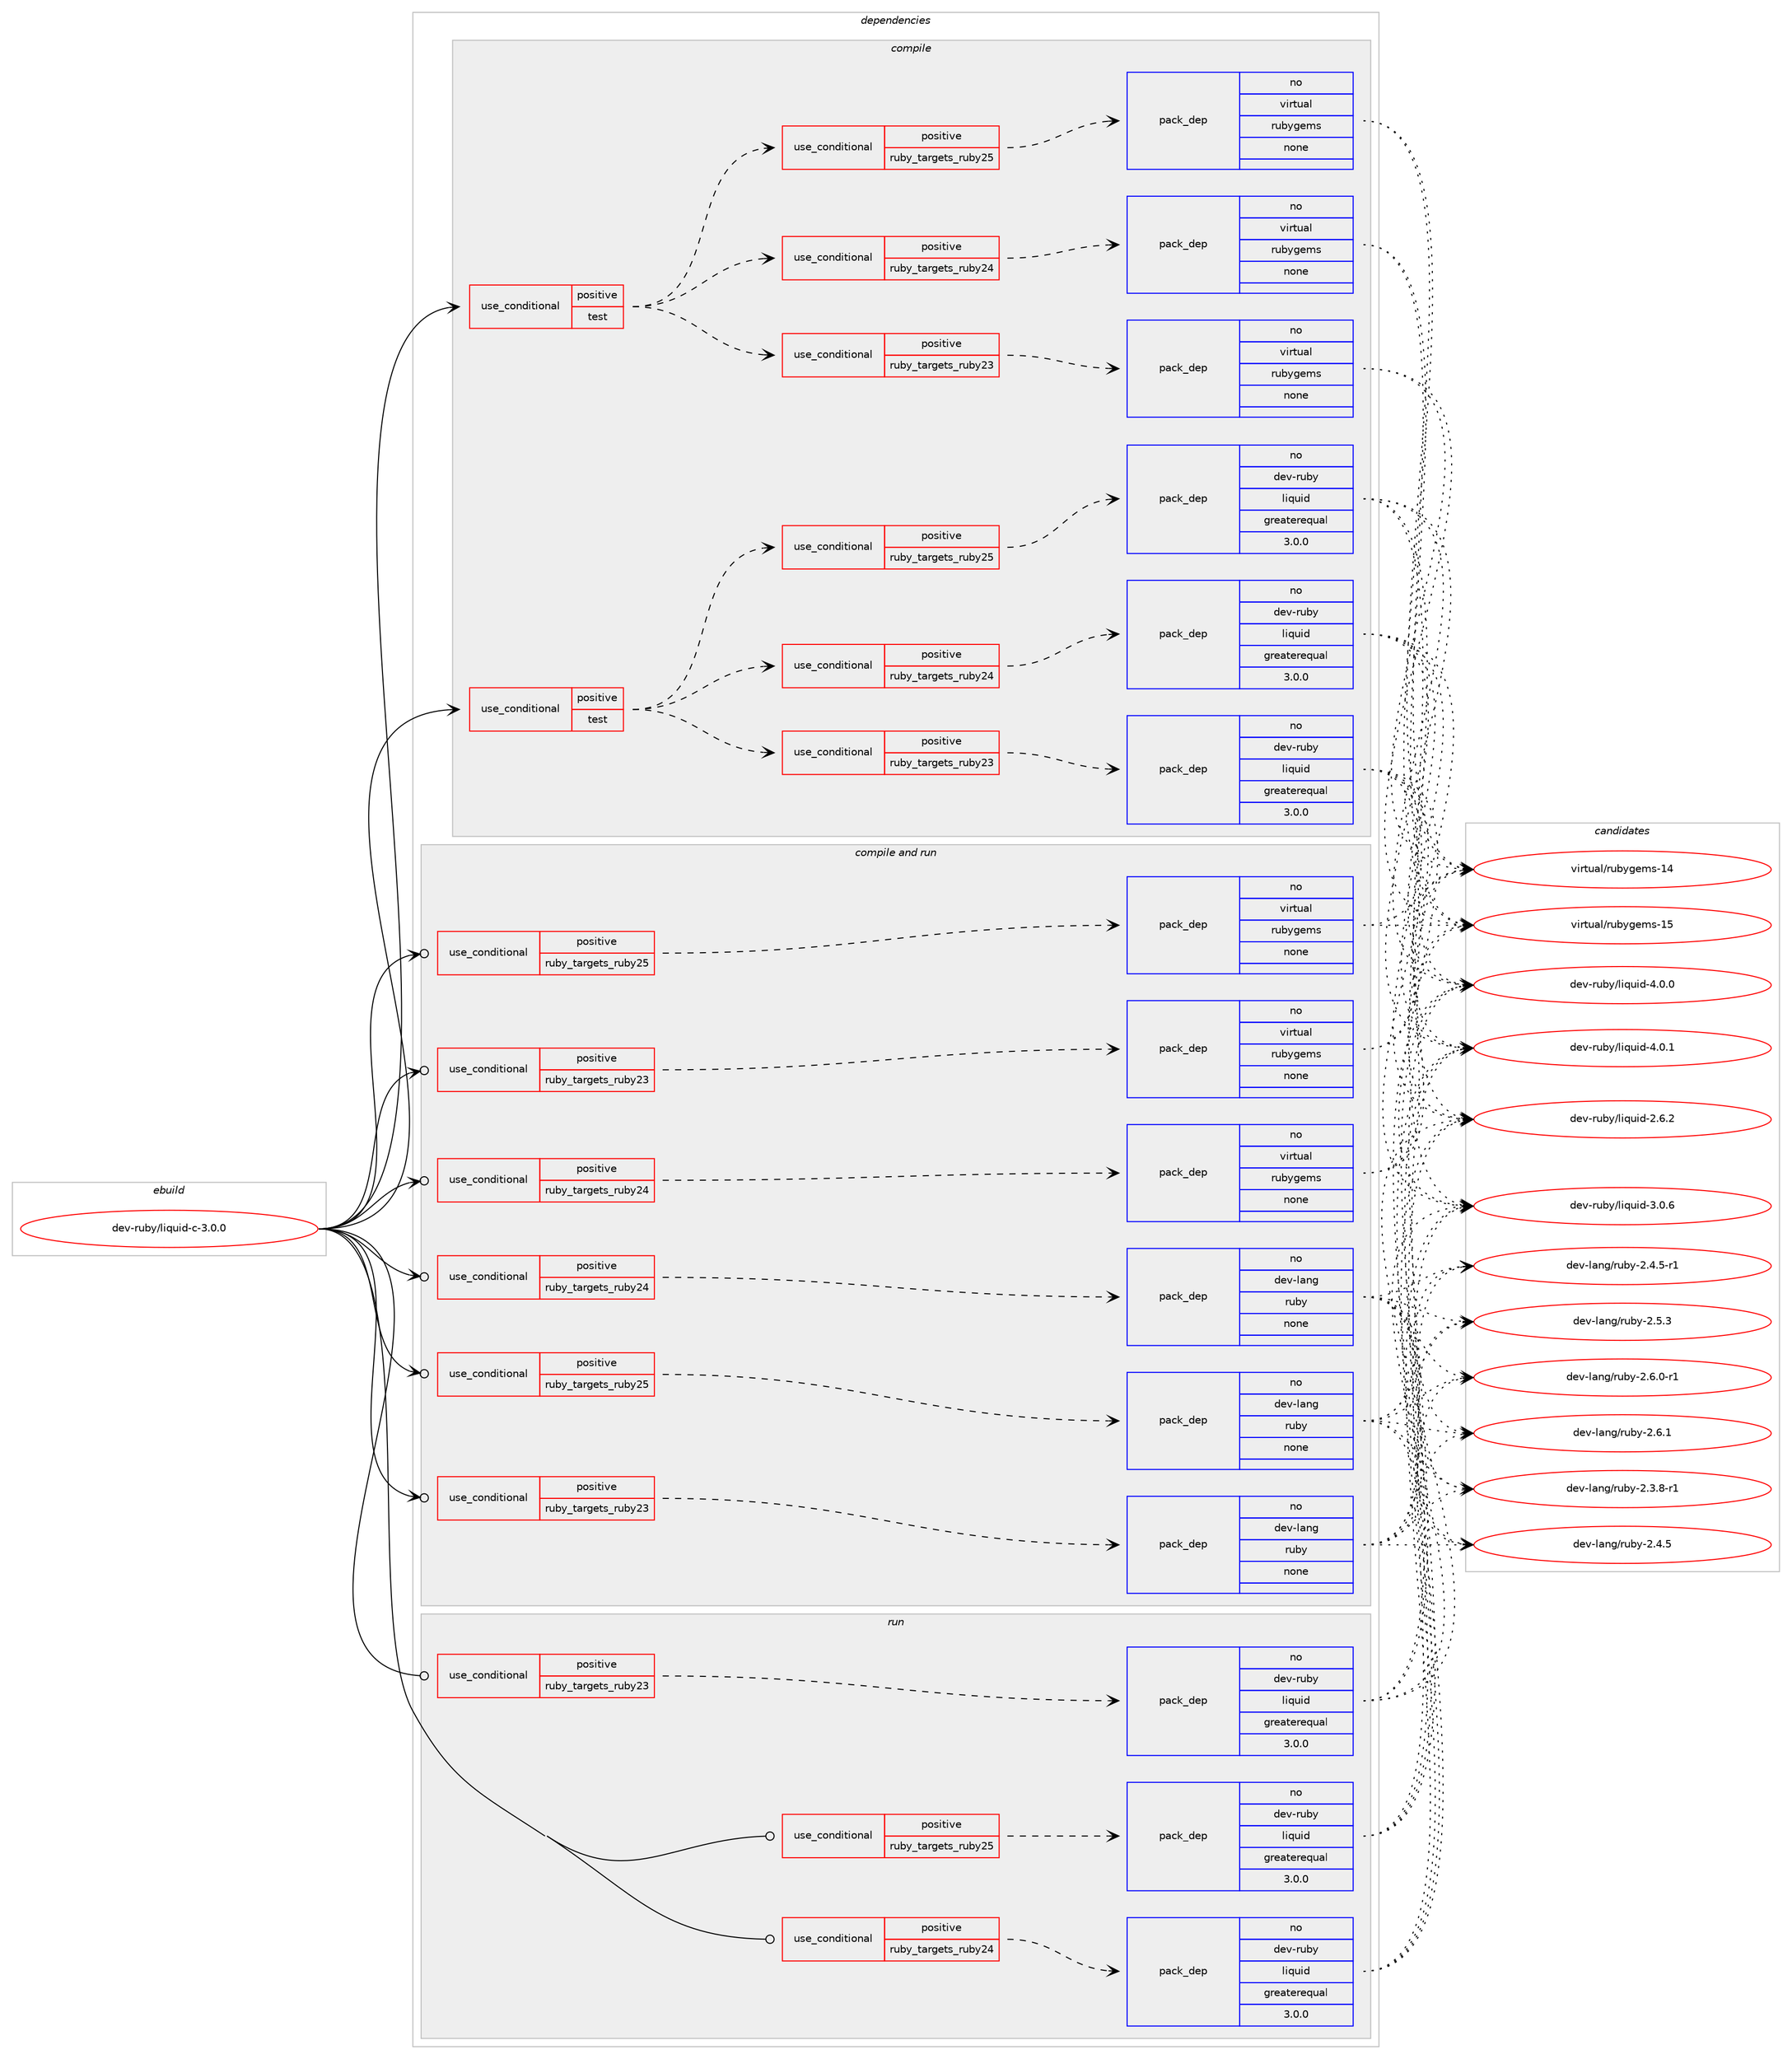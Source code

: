 digraph prolog {

# *************
# Graph options
# *************

newrank=true;
concentrate=true;
compound=true;
graph [rankdir=LR,fontname=Helvetica,fontsize=10,ranksep=1.5];#, ranksep=2.5, nodesep=0.2];
edge  [arrowhead=vee];
node  [fontname=Helvetica,fontsize=10];

# **********
# The ebuild
# **********

subgraph cluster_leftcol {
color=gray;
rank=same;
label=<<i>ebuild</i>>;
id [label="dev-ruby/liquid-c-3.0.0", color=red, width=4, href="../dev-ruby/liquid-c-3.0.0.svg"];
}

# ****************
# The dependencies
# ****************

subgraph cluster_midcol {
color=gray;
label=<<i>dependencies</i>>;
subgraph cluster_compile {
fillcolor="#eeeeee";
style=filled;
label=<<i>compile</i>>;
subgraph cond404155 {
dependency1501741 [label=<<TABLE BORDER="0" CELLBORDER="1" CELLSPACING="0" CELLPADDING="4"><TR><TD ROWSPAN="3" CELLPADDING="10">use_conditional</TD></TR><TR><TD>positive</TD></TR><TR><TD>test</TD></TR></TABLE>>, shape=none, color=red];
subgraph cond404156 {
dependency1501742 [label=<<TABLE BORDER="0" CELLBORDER="1" CELLSPACING="0" CELLPADDING="4"><TR><TD ROWSPAN="3" CELLPADDING="10">use_conditional</TD></TR><TR><TD>positive</TD></TR><TR><TD>ruby_targets_ruby23</TD></TR></TABLE>>, shape=none, color=red];
subgraph pack1074125 {
dependency1501743 [label=<<TABLE BORDER="0" CELLBORDER="1" CELLSPACING="0" CELLPADDING="4" WIDTH="220"><TR><TD ROWSPAN="6" CELLPADDING="30">pack_dep</TD></TR><TR><TD WIDTH="110">no</TD></TR><TR><TD>dev-ruby</TD></TR><TR><TD>liquid</TD></TR><TR><TD>greaterequal</TD></TR><TR><TD>3.0.0</TD></TR></TABLE>>, shape=none, color=blue];
}
dependency1501742:e -> dependency1501743:w [weight=20,style="dashed",arrowhead="vee"];
}
dependency1501741:e -> dependency1501742:w [weight=20,style="dashed",arrowhead="vee"];
subgraph cond404157 {
dependency1501744 [label=<<TABLE BORDER="0" CELLBORDER="1" CELLSPACING="0" CELLPADDING="4"><TR><TD ROWSPAN="3" CELLPADDING="10">use_conditional</TD></TR><TR><TD>positive</TD></TR><TR><TD>ruby_targets_ruby24</TD></TR></TABLE>>, shape=none, color=red];
subgraph pack1074126 {
dependency1501745 [label=<<TABLE BORDER="0" CELLBORDER="1" CELLSPACING="0" CELLPADDING="4" WIDTH="220"><TR><TD ROWSPAN="6" CELLPADDING="30">pack_dep</TD></TR><TR><TD WIDTH="110">no</TD></TR><TR><TD>dev-ruby</TD></TR><TR><TD>liquid</TD></TR><TR><TD>greaterequal</TD></TR><TR><TD>3.0.0</TD></TR></TABLE>>, shape=none, color=blue];
}
dependency1501744:e -> dependency1501745:w [weight=20,style="dashed",arrowhead="vee"];
}
dependency1501741:e -> dependency1501744:w [weight=20,style="dashed",arrowhead="vee"];
subgraph cond404158 {
dependency1501746 [label=<<TABLE BORDER="0" CELLBORDER="1" CELLSPACING="0" CELLPADDING="4"><TR><TD ROWSPAN="3" CELLPADDING="10">use_conditional</TD></TR><TR><TD>positive</TD></TR><TR><TD>ruby_targets_ruby25</TD></TR></TABLE>>, shape=none, color=red];
subgraph pack1074127 {
dependency1501747 [label=<<TABLE BORDER="0" CELLBORDER="1" CELLSPACING="0" CELLPADDING="4" WIDTH="220"><TR><TD ROWSPAN="6" CELLPADDING="30">pack_dep</TD></TR><TR><TD WIDTH="110">no</TD></TR><TR><TD>dev-ruby</TD></TR><TR><TD>liquid</TD></TR><TR><TD>greaterequal</TD></TR><TR><TD>3.0.0</TD></TR></TABLE>>, shape=none, color=blue];
}
dependency1501746:e -> dependency1501747:w [weight=20,style="dashed",arrowhead="vee"];
}
dependency1501741:e -> dependency1501746:w [weight=20,style="dashed",arrowhead="vee"];
}
id:e -> dependency1501741:w [weight=20,style="solid",arrowhead="vee"];
subgraph cond404159 {
dependency1501748 [label=<<TABLE BORDER="0" CELLBORDER="1" CELLSPACING="0" CELLPADDING="4"><TR><TD ROWSPAN="3" CELLPADDING="10">use_conditional</TD></TR><TR><TD>positive</TD></TR><TR><TD>test</TD></TR></TABLE>>, shape=none, color=red];
subgraph cond404160 {
dependency1501749 [label=<<TABLE BORDER="0" CELLBORDER="1" CELLSPACING="0" CELLPADDING="4"><TR><TD ROWSPAN="3" CELLPADDING="10">use_conditional</TD></TR><TR><TD>positive</TD></TR><TR><TD>ruby_targets_ruby23</TD></TR></TABLE>>, shape=none, color=red];
subgraph pack1074128 {
dependency1501750 [label=<<TABLE BORDER="0" CELLBORDER="1" CELLSPACING="0" CELLPADDING="4" WIDTH="220"><TR><TD ROWSPAN="6" CELLPADDING="30">pack_dep</TD></TR><TR><TD WIDTH="110">no</TD></TR><TR><TD>virtual</TD></TR><TR><TD>rubygems</TD></TR><TR><TD>none</TD></TR><TR><TD></TD></TR></TABLE>>, shape=none, color=blue];
}
dependency1501749:e -> dependency1501750:w [weight=20,style="dashed",arrowhead="vee"];
}
dependency1501748:e -> dependency1501749:w [weight=20,style="dashed",arrowhead="vee"];
subgraph cond404161 {
dependency1501751 [label=<<TABLE BORDER="0" CELLBORDER="1" CELLSPACING="0" CELLPADDING="4"><TR><TD ROWSPAN="3" CELLPADDING="10">use_conditional</TD></TR><TR><TD>positive</TD></TR><TR><TD>ruby_targets_ruby24</TD></TR></TABLE>>, shape=none, color=red];
subgraph pack1074129 {
dependency1501752 [label=<<TABLE BORDER="0" CELLBORDER="1" CELLSPACING="0" CELLPADDING="4" WIDTH="220"><TR><TD ROWSPAN="6" CELLPADDING="30">pack_dep</TD></TR><TR><TD WIDTH="110">no</TD></TR><TR><TD>virtual</TD></TR><TR><TD>rubygems</TD></TR><TR><TD>none</TD></TR><TR><TD></TD></TR></TABLE>>, shape=none, color=blue];
}
dependency1501751:e -> dependency1501752:w [weight=20,style="dashed",arrowhead="vee"];
}
dependency1501748:e -> dependency1501751:w [weight=20,style="dashed",arrowhead="vee"];
subgraph cond404162 {
dependency1501753 [label=<<TABLE BORDER="0" CELLBORDER="1" CELLSPACING="0" CELLPADDING="4"><TR><TD ROWSPAN="3" CELLPADDING="10">use_conditional</TD></TR><TR><TD>positive</TD></TR><TR><TD>ruby_targets_ruby25</TD></TR></TABLE>>, shape=none, color=red];
subgraph pack1074130 {
dependency1501754 [label=<<TABLE BORDER="0" CELLBORDER="1" CELLSPACING="0" CELLPADDING="4" WIDTH="220"><TR><TD ROWSPAN="6" CELLPADDING="30">pack_dep</TD></TR><TR><TD WIDTH="110">no</TD></TR><TR><TD>virtual</TD></TR><TR><TD>rubygems</TD></TR><TR><TD>none</TD></TR><TR><TD></TD></TR></TABLE>>, shape=none, color=blue];
}
dependency1501753:e -> dependency1501754:w [weight=20,style="dashed",arrowhead="vee"];
}
dependency1501748:e -> dependency1501753:w [weight=20,style="dashed",arrowhead="vee"];
}
id:e -> dependency1501748:w [weight=20,style="solid",arrowhead="vee"];
}
subgraph cluster_compileandrun {
fillcolor="#eeeeee";
style=filled;
label=<<i>compile and run</i>>;
subgraph cond404163 {
dependency1501755 [label=<<TABLE BORDER="0" CELLBORDER="1" CELLSPACING="0" CELLPADDING="4"><TR><TD ROWSPAN="3" CELLPADDING="10">use_conditional</TD></TR><TR><TD>positive</TD></TR><TR><TD>ruby_targets_ruby23</TD></TR></TABLE>>, shape=none, color=red];
subgraph pack1074131 {
dependency1501756 [label=<<TABLE BORDER="0" CELLBORDER="1" CELLSPACING="0" CELLPADDING="4" WIDTH="220"><TR><TD ROWSPAN="6" CELLPADDING="30">pack_dep</TD></TR><TR><TD WIDTH="110">no</TD></TR><TR><TD>dev-lang</TD></TR><TR><TD>ruby</TD></TR><TR><TD>none</TD></TR><TR><TD></TD></TR></TABLE>>, shape=none, color=blue];
}
dependency1501755:e -> dependency1501756:w [weight=20,style="dashed",arrowhead="vee"];
}
id:e -> dependency1501755:w [weight=20,style="solid",arrowhead="odotvee"];
subgraph cond404164 {
dependency1501757 [label=<<TABLE BORDER="0" CELLBORDER="1" CELLSPACING="0" CELLPADDING="4"><TR><TD ROWSPAN="3" CELLPADDING="10">use_conditional</TD></TR><TR><TD>positive</TD></TR><TR><TD>ruby_targets_ruby23</TD></TR></TABLE>>, shape=none, color=red];
subgraph pack1074132 {
dependency1501758 [label=<<TABLE BORDER="0" CELLBORDER="1" CELLSPACING="0" CELLPADDING="4" WIDTH="220"><TR><TD ROWSPAN="6" CELLPADDING="30">pack_dep</TD></TR><TR><TD WIDTH="110">no</TD></TR><TR><TD>virtual</TD></TR><TR><TD>rubygems</TD></TR><TR><TD>none</TD></TR><TR><TD></TD></TR></TABLE>>, shape=none, color=blue];
}
dependency1501757:e -> dependency1501758:w [weight=20,style="dashed",arrowhead="vee"];
}
id:e -> dependency1501757:w [weight=20,style="solid",arrowhead="odotvee"];
subgraph cond404165 {
dependency1501759 [label=<<TABLE BORDER="0" CELLBORDER="1" CELLSPACING="0" CELLPADDING="4"><TR><TD ROWSPAN="3" CELLPADDING="10">use_conditional</TD></TR><TR><TD>positive</TD></TR><TR><TD>ruby_targets_ruby24</TD></TR></TABLE>>, shape=none, color=red];
subgraph pack1074133 {
dependency1501760 [label=<<TABLE BORDER="0" CELLBORDER="1" CELLSPACING="0" CELLPADDING="4" WIDTH="220"><TR><TD ROWSPAN="6" CELLPADDING="30">pack_dep</TD></TR><TR><TD WIDTH="110">no</TD></TR><TR><TD>dev-lang</TD></TR><TR><TD>ruby</TD></TR><TR><TD>none</TD></TR><TR><TD></TD></TR></TABLE>>, shape=none, color=blue];
}
dependency1501759:e -> dependency1501760:w [weight=20,style="dashed",arrowhead="vee"];
}
id:e -> dependency1501759:w [weight=20,style="solid",arrowhead="odotvee"];
subgraph cond404166 {
dependency1501761 [label=<<TABLE BORDER="0" CELLBORDER="1" CELLSPACING="0" CELLPADDING="4"><TR><TD ROWSPAN="3" CELLPADDING="10">use_conditional</TD></TR><TR><TD>positive</TD></TR><TR><TD>ruby_targets_ruby24</TD></TR></TABLE>>, shape=none, color=red];
subgraph pack1074134 {
dependency1501762 [label=<<TABLE BORDER="0" CELLBORDER="1" CELLSPACING="0" CELLPADDING="4" WIDTH="220"><TR><TD ROWSPAN="6" CELLPADDING="30">pack_dep</TD></TR><TR><TD WIDTH="110">no</TD></TR><TR><TD>virtual</TD></TR><TR><TD>rubygems</TD></TR><TR><TD>none</TD></TR><TR><TD></TD></TR></TABLE>>, shape=none, color=blue];
}
dependency1501761:e -> dependency1501762:w [weight=20,style="dashed",arrowhead="vee"];
}
id:e -> dependency1501761:w [weight=20,style="solid",arrowhead="odotvee"];
subgraph cond404167 {
dependency1501763 [label=<<TABLE BORDER="0" CELLBORDER="1" CELLSPACING="0" CELLPADDING="4"><TR><TD ROWSPAN="3" CELLPADDING="10">use_conditional</TD></TR><TR><TD>positive</TD></TR><TR><TD>ruby_targets_ruby25</TD></TR></TABLE>>, shape=none, color=red];
subgraph pack1074135 {
dependency1501764 [label=<<TABLE BORDER="0" CELLBORDER="1" CELLSPACING="0" CELLPADDING="4" WIDTH="220"><TR><TD ROWSPAN="6" CELLPADDING="30">pack_dep</TD></TR><TR><TD WIDTH="110">no</TD></TR><TR><TD>dev-lang</TD></TR><TR><TD>ruby</TD></TR><TR><TD>none</TD></TR><TR><TD></TD></TR></TABLE>>, shape=none, color=blue];
}
dependency1501763:e -> dependency1501764:w [weight=20,style="dashed",arrowhead="vee"];
}
id:e -> dependency1501763:w [weight=20,style="solid",arrowhead="odotvee"];
subgraph cond404168 {
dependency1501765 [label=<<TABLE BORDER="0" CELLBORDER="1" CELLSPACING="0" CELLPADDING="4"><TR><TD ROWSPAN="3" CELLPADDING="10">use_conditional</TD></TR><TR><TD>positive</TD></TR><TR><TD>ruby_targets_ruby25</TD></TR></TABLE>>, shape=none, color=red];
subgraph pack1074136 {
dependency1501766 [label=<<TABLE BORDER="0" CELLBORDER="1" CELLSPACING="0" CELLPADDING="4" WIDTH="220"><TR><TD ROWSPAN="6" CELLPADDING="30">pack_dep</TD></TR><TR><TD WIDTH="110">no</TD></TR><TR><TD>virtual</TD></TR><TR><TD>rubygems</TD></TR><TR><TD>none</TD></TR><TR><TD></TD></TR></TABLE>>, shape=none, color=blue];
}
dependency1501765:e -> dependency1501766:w [weight=20,style="dashed",arrowhead="vee"];
}
id:e -> dependency1501765:w [weight=20,style="solid",arrowhead="odotvee"];
}
subgraph cluster_run {
fillcolor="#eeeeee";
style=filled;
label=<<i>run</i>>;
subgraph cond404169 {
dependency1501767 [label=<<TABLE BORDER="0" CELLBORDER="1" CELLSPACING="0" CELLPADDING="4"><TR><TD ROWSPAN="3" CELLPADDING="10">use_conditional</TD></TR><TR><TD>positive</TD></TR><TR><TD>ruby_targets_ruby23</TD></TR></TABLE>>, shape=none, color=red];
subgraph pack1074137 {
dependency1501768 [label=<<TABLE BORDER="0" CELLBORDER="1" CELLSPACING="0" CELLPADDING="4" WIDTH="220"><TR><TD ROWSPAN="6" CELLPADDING="30">pack_dep</TD></TR><TR><TD WIDTH="110">no</TD></TR><TR><TD>dev-ruby</TD></TR><TR><TD>liquid</TD></TR><TR><TD>greaterequal</TD></TR><TR><TD>3.0.0</TD></TR></TABLE>>, shape=none, color=blue];
}
dependency1501767:e -> dependency1501768:w [weight=20,style="dashed",arrowhead="vee"];
}
id:e -> dependency1501767:w [weight=20,style="solid",arrowhead="odot"];
subgraph cond404170 {
dependency1501769 [label=<<TABLE BORDER="0" CELLBORDER="1" CELLSPACING="0" CELLPADDING="4"><TR><TD ROWSPAN="3" CELLPADDING="10">use_conditional</TD></TR><TR><TD>positive</TD></TR><TR><TD>ruby_targets_ruby24</TD></TR></TABLE>>, shape=none, color=red];
subgraph pack1074138 {
dependency1501770 [label=<<TABLE BORDER="0" CELLBORDER="1" CELLSPACING="0" CELLPADDING="4" WIDTH="220"><TR><TD ROWSPAN="6" CELLPADDING="30">pack_dep</TD></TR><TR><TD WIDTH="110">no</TD></TR><TR><TD>dev-ruby</TD></TR><TR><TD>liquid</TD></TR><TR><TD>greaterequal</TD></TR><TR><TD>3.0.0</TD></TR></TABLE>>, shape=none, color=blue];
}
dependency1501769:e -> dependency1501770:w [weight=20,style="dashed",arrowhead="vee"];
}
id:e -> dependency1501769:w [weight=20,style="solid",arrowhead="odot"];
subgraph cond404171 {
dependency1501771 [label=<<TABLE BORDER="0" CELLBORDER="1" CELLSPACING="0" CELLPADDING="4"><TR><TD ROWSPAN="3" CELLPADDING="10">use_conditional</TD></TR><TR><TD>positive</TD></TR><TR><TD>ruby_targets_ruby25</TD></TR></TABLE>>, shape=none, color=red];
subgraph pack1074139 {
dependency1501772 [label=<<TABLE BORDER="0" CELLBORDER="1" CELLSPACING="0" CELLPADDING="4" WIDTH="220"><TR><TD ROWSPAN="6" CELLPADDING="30">pack_dep</TD></TR><TR><TD WIDTH="110">no</TD></TR><TR><TD>dev-ruby</TD></TR><TR><TD>liquid</TD></TR><TR><TD>greaterequal</TD></TR><TR><TD>3.0.0</TD></TR></TABLE>>, shape=none, color=blue];
}
dependency1501771:e -> dependency1501772:w [weight=20,style="dashed",arrowhead="vee"];
}
id:e -> dependency1501771:w [weight=20,style="solid",arrowhead="odot"];
}
}

# **************
# The candidates
# **************

subgraph cluster_choices {
rank=same;
color=gray;
label=<<i>candidates</i>>;

subgraph choice1074125 {
color=black;
nodesep=1;
choice100101118451141179812147108105113117105100455046544650 [label="dev-ruby/liquid-2.6.2", color=red, width=4,href="../dev-ruby/liquid-2.6.2.svg"];
choice100101118451141179812147108105113117105100455146484654 [label="dev-ruby/liquid-3.0.6", color=red, width=4,href="../dev-ruby/liquid-3.0.6.svg"];
choice100101118451141179812147108105113117105100455246484648 [label="dev-ruby/liquid-4.0.0", color=red, width=4,href="../dev-ruby/liquid-4.0.0.svg"];
choice100101118451141179812147108105113117105100455246484649 [label="dev-ruby/liquid-4.0.1", color=red, width=4,href="../dev-ruby/liquid-4.0.1.svg"];
dependency1501743:e -> choice100101118451141179812147108105113117105100455046544650:w [style=dotted,weight="100"];
dependency1501743:e -> choice100101118451141179812147108105113117105100455146484654:w [style=dotted,weight="100"];
dependency1501743:e -> choice100101118451141179812147108105113117105100455246484648:w [style=dotted,weight="100"];
dependency1501743:e -> choice100101118451141179812147108105113117105100455246484649:w [style=dotted,weight="100"];
}
subgraph choice1074126 {
color=black;
nodesep=1;
choice100101118451141179812147108105113117105100455046544650 [label="dev-ruby/liquid-2.6.2", color=red, width=4,href="../dev-ruby/liquid-2.6.2.svg"];
choice100101118451141179812147108105113117105100455146484654 [label="dev-ruby/liquid-3.0.6", color=red, width=4,href="../dev-ruby/liquid-3.0.6.svg"];
choice100101118451141179812147108105113117105100455246484648 [label="dev-ruby/liquid-4.0.0", color=red, width=4,href="../dev-ruby/liquid-4.0.0.svg"];
choice100101118451141179812147108105113117105100455246484649 [label="dev-ruby/liquid-4.0.1", color=red, width=4,href="../dev-ruby/liquid-4.0.1.svg"];
dependency1501745:e -> choice100101118451141179812147108105113117105100455046544650:w [style=dotted,weight="100"];
dependency1501745:e -> choice100101118451141179812147108105113117105100455146484654:w [style=dotted,weight="100"];
dependency1501745:e -> choice100101118451141179812147108105113117105100455246484648:w [style=dotted,weight="100"];
dependency1501745:e -> choice100101118451141179812147108105113117105100455246484649:w [style=dotted,weight="100"];
}
subgraph choice1074127 {
color=black;
nodesep=1;
choice100101118451141179812147108105113117105100455046544650 [label="dev-ruby/liquid-2.6.2", color=red, width=4,href="../dev-ruby/liquid-2.6.2.svg"];
choice100101118451141179812147108105113117105100455146484654 [label="dev-ruby/liquid-3.0.6", color=red, width=4,href="../dev-ruby/liquid-3.0.6.svg"];
choice100101118451141179812147108105113117105100455246484648 [label="dev-ruby/liquid-4.0.0", color=red, width=4,href="../dev-ruby/liquid-4.0.0.svg"];
choice100101118451141179812147108105113117105100455246484649 [label="dev-ruby/liquid-4.0.1", color=red, width=4,href="../dev-ruby/liquid-4.0.1.svg"];
dependency1501747:e -> choice100101118451141179812147108105113117105100455046544650:w [style=dotted,weight="100"];
dependency1501747:e -> choice100101118451141179812147108105113117105100455146484654:w [style=dotted,weight="100"];
dependency1501747:e -> choice100101118451141179812147108105113117105100455246484648:w [style=dotted,weight="100"];
dependency1501747:e -> choice100101118451141179812147108105113117105100455246484649:w [style=dotted,weight="100"];
}
subgraph choice1074128 {
color=black;
nodesep=1;
choice118105114116117971084711411798121103101109115454952 [label="virtual/rubygems-14", color=red, width=4,href="../virtual/rubygems-14.svg"];
choice118105114116117971084711411798121103101109115454953 [label="virtual/rubygems-15", color=red, width=4,href="../virtual/rubygems-15.svg"];
dependency1501750:e -> choice118105114116117971084711411798121103101109115454952:w [style=dotted,weight="100"];
dependency1501750:e -> choice118105114116117971084711411798121103101109115454953:w [style=dotted,weight="100"];
}
subgraph choice1074129 {
color=black;
nodesep=1;
choice118105114116117971084711411798121103101109115454952 [label="virtual/rubygems-14", color=red, width=4,href="../virtual/rubygems-14.svg"];
choice118105114116117971084711411798121103101109115454953 [label="virtual/rubygems-15", color=red, width=4,href="../virtual/rubygems-15.svg"];
dependency1501752:e -> choice118105114116117971084711411798121103101109115454952:w [style=dotted,weight="100"];
dependency1501752:e -> choice118105114116117971084711411798121103101109115454953:w [style=dotted,weight="100"];
}
subgraph choice1074130 {
color=black;
nodesep=1;
choice118105114116117971084711411798121103101109115454952 [label="virtual/rubygems-14", color=red, width=4,href="../virtual/rubygems-14.svg"];
choice118105114116117971084711411798121103101109115454953 [label="virtual/rubygems-15", color=red, width=4,href="../virtual/rubygems-15.svg"];
dependency1501754:e -> choice118105114116117971084711411798121103101109115454952:w [style=dotted,weight="100"];
dependency1501754:e -> choice118105114116117971084711411798121103101109115454953:w [style=dotted,weight="100"];
}
subgraph choice1074131 {
color=black;
nodesep=1;
choice100101118451089711010347114117981214550465146564511449 [label="dev-lang/ruby-2.3.8-r1", color=red, width=4,href="../dev-lang/ruby-2.3.8-r1.svg"];
choice10010111845108971101034711411798121455046524653 [label="dev-lang/ruby-2.4.5", color=red, width=4,href="../dev-lang/ruby-2.4.5.svg"];
choice100101118451089711010347114117981214550465246534511449 [label="dev-lang/ruby-2.4.5-r1", color=red, width=4,href="../dev-lang/ruby-2.4.5-r1.svg"];
choice10010111845108971101034711411798121455046534651 [label="dev-lang/ruby-2.5.3", color=red, width=4,href="../dev-lang/ruby-2.5.3.svg"];
choice100101118451089711010347114117981214550465446484511449 [label="dev-lang/ruby-2.6.0-r1", color=red, width=4,href="../dev-lang/ruby-2.6.0-r1.svg"];
choice10010111845108971101034711411798121455046544649 [label="dev-lang/ruby-2.6.1", color=red, width=4,href="../dev-lang/ruby-2.6.1.svg"];
dependency1501756:e -> choice100101118451089711010347114117981214550465146564511449:w [style=dotted,weight="100"];
dependency1501756:e -> choice10010111845108971101034711411798121455046524653:w [style=dotted,weight="100"];
dependency1501756:e -> choice100101118451089711010347114117981214550465246534511449:w [style=dotted,weight="100"];
dependency1501756:e -> choice10010111845108971101034711411798121455046534651:w [style=dotted,weight="100"];
dependency1501756:e -> choice100101118451089711010347114117981214550465446484511449:w [style=dotted,weight="100"];
dependency1501756:e -> choice10010111845108971101034711411798121455046544649:w [style=dotted,weight="100"];
}
subgraph choice1074132 {
color=black;
nodesep=1;
choice118105114116117971084711411798121103101109115454952 [label="virtual/rubygems-14", color=red, width=4,href="../virtual/rubygems-14.svg"];
choice118105114116117971084711411798121103101109115454953 [label="virtual/rubygems-15", color=red, width=4,href="../virtual/rubygems-15.svg"];
dependency1501758:e -> choice118105114116117971084711411798121103101109115454952:w [style=dotted,weight="100"];
dependency1501758:e -> choice118105114116117971084711411798121103101109115454953:w [style=dotted,weight="100"];
}
subgraph choice1074133 {
color=black;
nodesep=1;
choice100101118451089711010347114117981214550465146564511449 [label="dev-lang/ruby-2.3.8-r1", color=red, width=4,href="../dev-lang/ruby-2.3.8-r1.svg"];
choice10010111845108971101034711411798121455046524653 [label="dev-lang/ruby-2.4.5", color=red, width=4,href="../dev-lang/ruby-2.4.5.svg"];
choice100101118451089711010347114117981214550465246534511449 [label="dev-lang/ruby-2.4.5-r1", color=red, width=4,href="../dev-lang/ruby-2.4.5-r1.svg"];
choice10010111845108971101034711411798121455046534651 [label="dev-lang/ruby-2.5.3", color=red, width=4,href="../dev-lang/ruby-2.5.3.svg"];
choice100101118451089711010347114117981214550465446484511449 [label="dev-lang/ruby-2.6.0-r1", color=red, width=4,href="../dev-lang/ruby-2.6.0-r1.svg"];
choice10010111845108971101034711411798121455046544649 [label="dev-lang/ruby-2.6.1", color=red, width=4,href="../dev-lang/ruby-2.6.1.svg"];
dependency1501760:e -> choice100101118451089711010347114117981214550465146564511449:w [style=dotted,weight="100"];
dependency1501760:e -> choice10010111845108971101034711411798121455046524653:w [style=dotted,weight="100"];
dependency1501760:e -> choice100101118451089711010347114117981214550465246534511449:w [style=dotted,weight="100"];
dependency1501760:e -> choice10010111845108971101034711411798121455046534651:w [style=dotted,weight="100"];
dependency1501760:e -> choice100101118451089711010347114117981214550465446484511449:w [style=dotted,weight="100"];
dependency1501760:e -> choice10010111845108971101034711411798121455046544649:w [style=dotted,weight="100"];
}
subgraph choice1074134 {
color=black;
nodesep=1;
choice118105114116117971084711411798121103101109115454952 [label="virtual/rubygems-14", color=red, width=4,href="../virtual/rubygems-14.svg"];
choice118105114116117971084711411798121103101109115454953 [label="virtual/rubygems-15", color=red, width=4,href="../virtual/rubygems-15.svg"];
dependency1501762:e -> choice118105114116117971084711411798121103101109115454952:w [style=dotted,weight="100"];
dependency1501762:e -> choice118105114116117971084711411798121103101109115454953:w [style=dotted,weight="100"];
}
subgraph choice1074135 {
color=black;
nodesep=1;
choice100101118451089711010347114117981214550465146564511449 [label="dev-lang/ruby-2.3.8-r1", color=red, width=4,href="../dev-lang/ruby-2.3.8-r1.svg"];
choice10010111845108971101034711411798121455046524653 [label="dev-lang/ruby-2.4.5", color=red, width=4,href="../dev-lang/ruby-2.4.5.svg"];
choice100101118451089711010347114117981214550465246534511449 [label="dev-lang/ruby-2.4.5-r1", color=red, width=4,href="../dev-lang/ruby-2.4.5-r1.svg"];
choice10010111845108971101034711411798121455046534651 [label="dev-lang/ruby-2.5.3", color=red, width=4,href="../dev-lang/ruby-2.5.3.svg"];
choice100101118451089711010347114117981214550465446484511449 [label="dev-lang/ruby-2.6.0-r1", color=red, width=4,href="../dev-lang/ruby-2.6.0-r1.svg"];
choice10010111845108971101034711411798121455046544649 [label="dev-lang/ruby-2.6.1", color=red, width=4,href="../dev-lang/ruby-2.6.1.svg"];
dependency1501764:e -> choice100101118451089711010347114117981214550465146564511449:w [style=dotted,weight="100"];
dependency1501764:e -> choice10010111845108971101034711411798121455046524653:w [style=dotted,weight="100"];
dependency1501764:e -> choice100101118451089711010347114117981214550465246534511449:w [style=dotted,weight="100"];
dependency1501764:e -> choice10010111845108971101034711411798121455046534651:w [style=dotted,weight="100"];
dependency1501764:e -> choice100101118451089711010347114117981214550465446484511449:w [style=dotted,weight="100"];
dependency1501764:e -> choice10010111845108971101034711411798121455046544649:w [style=dotted,weight="100"];
}
subgraph choice1074136 {
color=black;
nodesep=1;
choice118105114116117971084711411798121103101109115454952 [label="virtual/rubygems-14", color=red, width=4,href="../virtual/rubygems-14.svg"];
choice118105114116117971084711411798121103101109115454953 [label="virtual/rubygems-15", color=red, width=4,href="../virtual/rubygems-15.svg"];
dependency1501766:e -> choice118105114116117971084711411798121103101109115454952:w [style=dotted,weight="100"];
dependency1501766:e -> choice118105114116117971084711411798121103101109115454953:w [style=dotted,weight="100"];
}
subgraph choice1074137 {
color=black;
nodesep=1;
choice100101118451141179812147108105113117105100455046544650 [label="dev-ruby/liquid-2.6.2", color=red, width=4,href="../dev-ruby/liquid-2.6.2.svg"];
choice100101118451141179812147108105113117105100455146484654 [label="dev-ruby/liquid-3.0.6", color=red, width=4,href="../dev-ruby/liquid-3.0.6.svg"];
choice100101118451141179812147108105113117105100455246484648 [label="dev-ruby/liquid-4.0.0", color=red, width=4,href="../dev-ruby/liquid-4.0.0.svg"];
choice100101118451141179812147108105113117105100455246484649 [label="dev-ruby/liquid-4.0.1", color=red, width=4,href="../dev-ruby/liquid-4.0.1.svg"];
dependency1501768:e -> choice100101118451141179812147108105113117105100455046544650:w [style=dotted,weight="100"];
dependency1501768:e -> choice100101118451141179812147108105113117105100455146484654:w [style=dotted,weight="100"];
dependency1501768:e -> choice100101118451141179812147108105113117105100455246484648:w [style=dotted,weight="100"];
dependency1501768:e -> choice100101118451141179812147108105113117105100455246484649:w [style=dotted,weight="100"];
}
subgraph choice1074138 {
color=black;
nodesep=1;
choice100101118451141179812147108105113117105100455046544650 [label="dev-ruby/liquid-2.6.2", color=red, width=4,href="../dev-ruby/liquid-2.6.2.svg"];
choice100101118451141179812147108105113117105100455146484654 [label="dev-ruby/liquid-3.0.6", color=red, width=4,href="../dev-ruby/liquid-3.0.6.svg"];
choice100101118451141179812147108105113117105100455246484648 [label="dev-ruby/liquid-4.0.0", color=red, width=4,href="../dev-ruby/liquid-4.0.0.svg"];
choice100101118451141179812147108105113117105100455246484649 [label="dev-ruby/liquid-4.0.1", color=red, width=4,href="../dev-ruby/liquid-4.0.1.svg"];
dependency1501770:e -> choice100101118451141179812147108105113117105100455046544650:w [style=dotted,weight="100"];
dependency1501770:e -> choice100101118451141179812147108105113117105100455146484654:w [style=dotted,weight="100"];
dependency1501770:e -> choice100101118451141179812147108105113117105100455246484648:w [style=dotted,weight="100"];
dependency1501770:e -> choice100101118451141179812147108105113117105100455246484649:w [style=dotted,weight="100"];
}
subgraph choice1074139 {
color=black;
nodesep=1;
choice100101118451141179812147108105113117105100455046544650 [label="dev-ruby/liquid-2.6.2", color=red, width=4,href="../dev-ruby/liquid-2.6.2.svg"];
choice100101118451141179812147108105113117105100455146484654 [label="dev-ruby/liquid-3.0.6", color=red, width=4,href="../dev-ruby/liquid-3.0.6.svg"];
choice100101118451141179812147108105113117105100455246484648 [label="dev-ruby/liquid-4.0.0", color=red, width=4,href="../dev-ruby/liquid-4.0.0.svg"];
choice100101118451141179812147108105113117105100455246484649 [label="dev-ruby/liquid-4.0.1", color=red, width=4,href="../dev-ruby/liquid-4.0.1.svg"];
dependency1501772:e -> choice100101118451141179812147108105113117105100455046544650:w [style=dotted,weight="100"];
dependency1501772:e -> choice100101118451141179812147108105113117105100455146484654:w [style=dotted,weight="100"];
dependency1501772:e -> choice100101118451141179812147108105113117105100455246484648:w [style=dotted,weight="100"];
dependency1501772:e -> choice100101118451141179812147108105113117105100455246484649:w [style=dotted,weight="100"];
}
}

}
